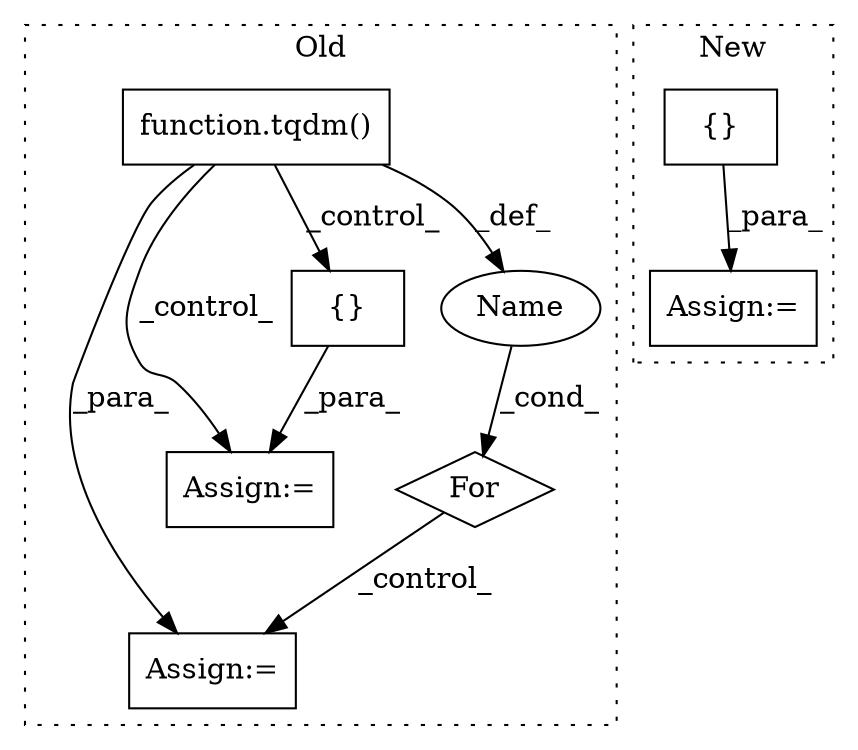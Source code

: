 digraph G {
subgraph cluster0 {
1 [label="function.tqdm()" a="75" s="3819,3834" l="5,1" shape="box"];
4 [label="Assign:=" a="68" s="4319" l="3" shape="box"];
5 [label="Assign:=" a="68" s="4151" l="3" shape="box"];
6 [label="{}" a="59" s="4067,4067" l="2,1" shape="box"];
7 [label="For" a="107" s="4078,4120" l="4,14" shape="diamond"];
8 [label="Name" a="87" s="4085" l="5" shape="ellipse"];
label = "Old";
style="dotted";
}
subgraph cluster1 {
2 [label="{}" a="59" s="4802,4802" l="2,1" shape="box"];
3 [label="Assign:=" a="68" s="4799" l="3" shape="box"];
label = "New";
style="dotted";
}
1 -> 5 [label="_para_"];
1 -> 4 [label="_control_"];
1 -> 8 [label="_def_"];
1 -> 6 [label="_control_"];
2 -> 3 [label="_para_"];
6 -> 4 [label="_para_"];
7 -> 5 [label="_control_"];
8 -> 7 [label="_cond_"];
}